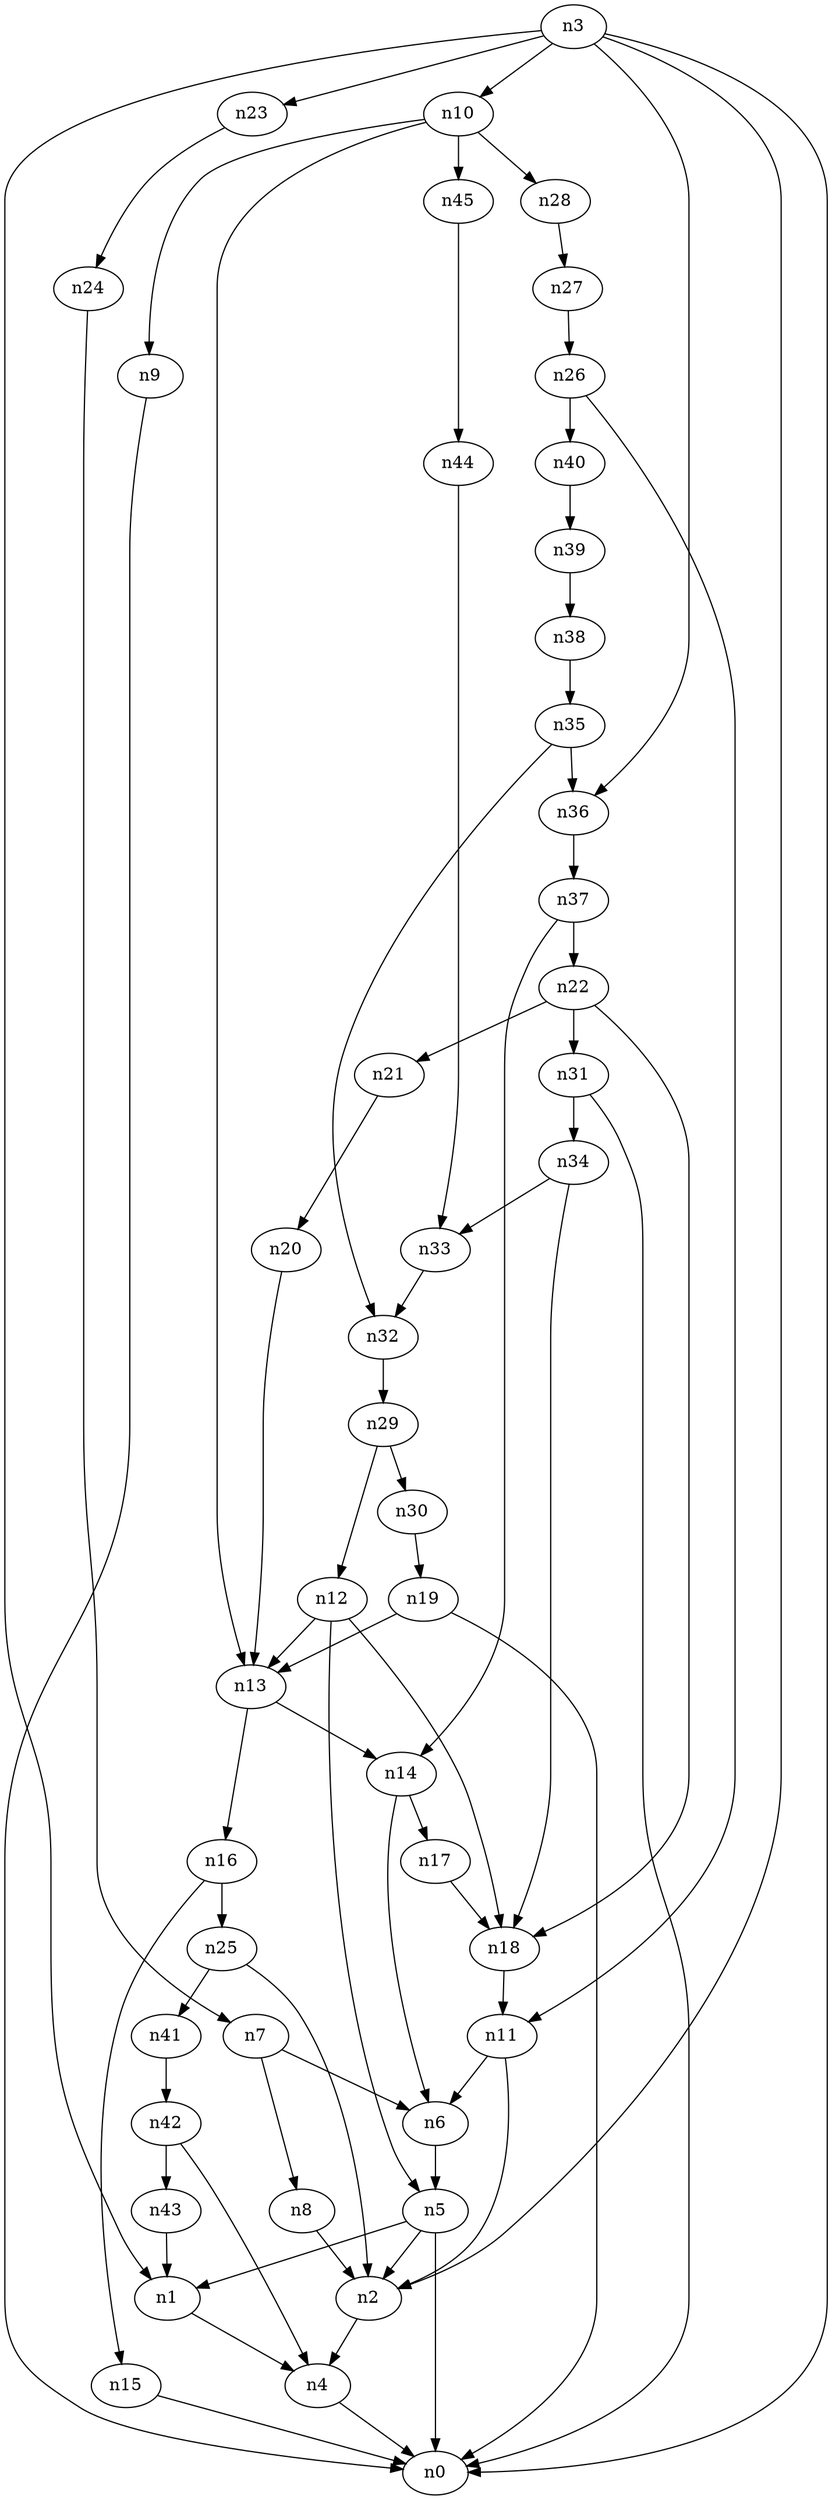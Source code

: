 digraph G {
	n1 -> n4	 [_graphml_id=e4];
	n2 -> n4	 [_graphml_id=e7];
	n3 -> n0	 [_graphml_id=e0];
	n3 -> n1	 [_graphml_id=e3];
	n3 -> n2	 [_graphml_id=e6];
	n3 -> n10	 [_graphml_id=e15];
	n3 -> n23	 [_graphml_id=e35];
	n3 -> n36	 [_graphml_id=e56];
	n4 -> n0	 [_graphml_id=e1];
	n5 -> n0	 [_graphml_id=e2];
	n5 -> n1	 [_graphml_id=e5];
	n5 -> n2	 [_graphml_id=e8];
	n6 -> n5	 [_graphml_id=e9];
	n7 -> n6	 [_graphml_id=e10];
	n7 -> n8	 [_graphml_id=e11];
	n8 -> n2	 [_graphml_id=e12];
	n9 -> n0	 [_graphml_id=e13];
	n10 -> n9	 [_graphml_id=e14];
	n10 -> n13	 [_graphml_id=e40];
	n10 -> n28	 [_graphml_id=e44];
	n10 -> n45	 [_graphml_id=e72];
	n11 -> n2	 [_graphml_id=e16];
	n11 -> n6	 [_graphml_id=e17];
	n12 -> n5	 [_graphml_id=e18];
	n12 -> n13	 [_graphml_id=e19];
	n12 -> n18	 [_graphml_id=e27];
	n13 -> n14	 [_graphml_id=e20];
	n13 -> n16	 [_graphml_id=e24];
	n14 -> n6	 [_graphml_id=e21];
	n14 -> n17	 [_graphml_id=e25];
	n15 -> n0	 [_graphml_id=e22];
	n16 -> n15	 [_graphml_id=e23];
	n16 -> n25	 [_graphml_id=e38];
	n17 -> n18	 [_graphml_id=e26];
	n18 -> n11	 [_graphml_id=e30];
	n19 -> n0	 [_graphml_id=e28];
	n19 -> n13	 [_graphml_id=e29];
	n20 -> n13	 [_graphml_id=e31];
	n21 -> n20	 [_graphml_id=e32];
	n22 -> n18	 [_graphml_id=e34];
	n22 -> n21	 [_graphml_id=e33];
	n22 -> n31	 [_graphml_id=e48];
	n23 -> n24	 [_graphml_id=e36];
	n24 -> n7	 [_graphml_id=e37];
	n25 -> n2	 [_graphml_id=e39];
	n25 -> n41	 [_graphml_id=e64];
	n26 -> n11	 [_graphml_id=e41];
	n26 -> n40	 [_graphml_id=e63];
	n27 -> n26	 [_graphml_id=e42];
	n28 -> n27	 [_graphml_id=e43];
	n29 -> n12	 [_graphml_id=e45];
	n29 -> n30	 [_graphml_id=e46];
	n30 -> n19	 [_graphml_id=e47];
	n31 -> n0	 [_graphml_id=e49];
	n31 -> n34	 [_graphml_id=e69];
	n32 -> n29	 [_graphml_id=e50];
	n33 -> n32	 [_graphml_id=e51];
	n34 -> n18	 [_graphml_id=e53];
	n34 -> n33	 [_graphml_id=e52];
	n35 -> n32	 [_graphml_id=e54];
	n35 -> n36	 [_graphml_id=e55];
	n36 -> n37	 [_graphml_id=e57];
	n37 -> n14	 [_graphml_id=e58];
	n37 -> n22	 [_graphml_id=e59];
	n38 -> n35	 [_graphml_id=e60];
	n39 -> n38	 [_graphml_id=e61];
	n40 -> n39	 [_graphml_id=e62];
	n41 -> n42	 [_graphml_id=e65];
	n42 -> n4	 [_graphml_id=e66];
	n42 -> n43	 [_graphml_id=e68];
	n43 -> n1	 [_graphml_id=e67];
	n44 -> n33	 [_graphml_id=e70];
	n45 -> n44	 [_graphml_id=e71];
}
